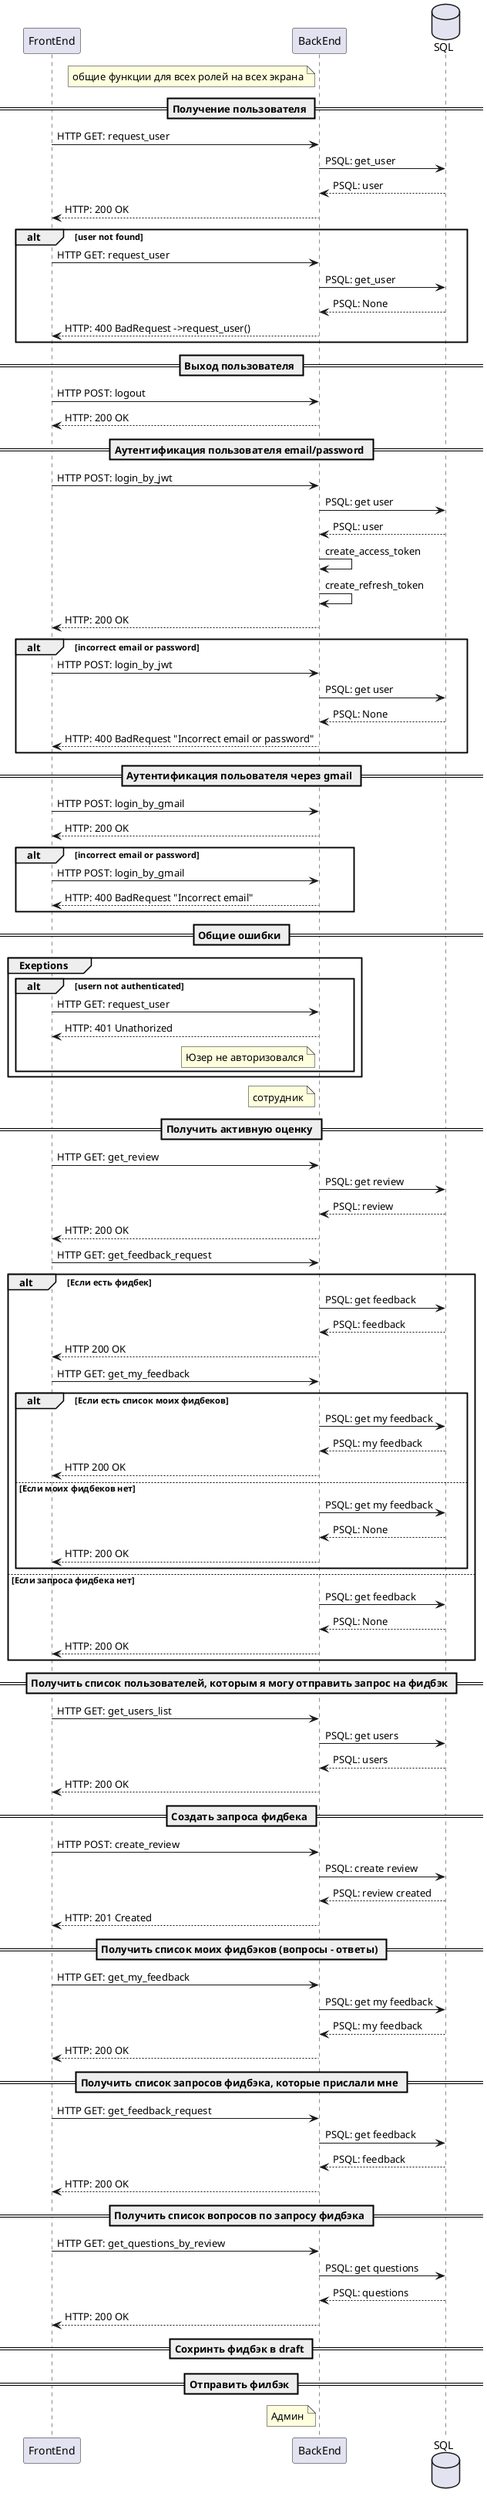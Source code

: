 @startuml
participant FrontEnd
participant BackEnd
database SQL


note left BackEnd: общие функции для всех ролей на всех экрана
== Получение пользователя ==
FrontEnd -> BackEnd: HTTP GET: request_user
BackEnd -> SQL: PSQL: get_user
SQL --> BackEnd: PSQL: user
BackEnd --> FrontEnd: HTTP: 200 OK

alt user not found
    FrontEnd -> BackEnd: HTTP GET: request_user
    BackEnd -> SQL: PSQL: get_user
    SQL --> BackEnd: PSQL: None
    BackEnd --> FrontEnd: HTTP: 400 BadRequest ->request_user()
end

== Выход пользователя ==
FrontEnd -> BackEnd: HTTP POST: logout
BackEnd --> FrontEnd: HTTP: 200 OK
== Аутентификация пользователя email/password ==
FrontEnd -> BackEnd: HTTP POST: login_by_jwt
BackEnd -> SQL: PSQL: get user
SQL --> BackEnd: PSQL: user
BackEnd -> BackEnd: create_access_token
BackEnd -> BackEnd: create_refresh_token
BackEnd --> FrontEnd: HTTP: 200 OK
alt incorrect email or password
FrontEnd -> BackEnd: HTTP POST: login_by_jwt
BackEnd -> SQL: PSQL: get user
SQL --> BackEnd: PSQL: None
BackEnd --> FrontEnd: HTTP: 400 BadRequest "Incorrect email or password"
end
== Аутентификация польователя через gmail == 
FrontEnd -> BackEnd: HTTP POST: login_by_gmail
BackEnd --> FrontEnd: HTTP: 200 OK
alt incorrect email or password
FrontEnd -> BackEnd: HTTP POST: login_by_gmail
BackEnd --> FrontEnd: HTTP: 400 BadRequest "Incorrect email"
end


== Общие ошибки == 
group Exeptions
alt usern not authenticated
    FrontEnd -> BackEnd: HTTP GET: request_user
    BackEnd --> FrontEnd: HTTP: 401 Unathorized
    note left BackEnd: Юзер не авторизовался
end
end

note left BackEnd: сотрудник
== Получить активную оценку ==

FrontEnd -> BackEnd: HTTP GET: get_review
BackEnd -> SQL: PSQL: get review
SQL --> BackEnd: PSQL: review
BackEnd --> FrontEnd: HTTP: 200 OK
FrontEnd -> BackEnd: HTTP GET: get_feedback_request

alt Если есть фидбек
BackEnd -> SQL: PSQL: get feedback
SQL --> BackEnd: PSQL: feedback
BackEnd --> FrontEnd: HTTP 200 OK
FrontEnd -> BackEnd: HTTP GET: get_my_feedback
alt Если есть список моих фидбеков
BackEnd -> SQL: PSQL: get my feedback
SQL --> BackEnd: PSQL: my feedback
BackEnd --> FrontEnd: HTTP 200 OK
else Если моих фидбеков нет
BackEnd -> SQL: PSQL: get my feedback
SQL --> BackEnd: PSQL: None
BackEnd --> FrontEnd: HTTP: 200 OK
end

else Если запроса фидбека нет
BackEnd -> SQL: PSQL: get feedback
SQL --> BackEnd: PSQL: None
BackEnd --> FrontEnd: HTTP: 200 OK
end

== Получить список пользователей, которым я могу отправить запрос на фидбэк == 
FrontEnd ->  BackEnd: HTTP GET: get_users_list 
BackEnd -> SQL: PSQL: get users
SQL --> BackEnd: PSQL: users
BackEnd --> FrontEnd: HTTP: 200 OK

== Создать запроса фидбека ==
FrontEnd -> BackEnd: HTTP POST: create_review
BackEnd -> SQL: PSQL: create review
SQL --> BackEnd: PSQL: review created
BackEnd --> FrontEnd: HTTP: 201 Created

== Получить список моих фидбэков (вопросы - ответы) ==
FrontEnd -> BackEnd: HTTP GET: get_my_feedback
BackEnd -> SQL: PSQL: get my feedback
SQL --> BackEnd: PSQL: my feedback
BackEnd --> FrontEnd: HTTP: 200 OK

== Получить список запросов фидбэка, которые прислали мне ==
FrontEnd -> BackEnd: HTTP GET: get_feedback_request
BackEnd -> SQL: PSQL: get feedback
SQL --> BackEnd: PSQL: feedback
BackEnd --> FrontEnd: HTTP: 200 OK

== Получить список вопросов по запросу фидбэка == 
FrontEnd -> BackEnd: HTTP GET: get_questions_by_review
BackEnd -> SQL: PSQL: get questions
SQL --> BackEnd: PSQL: questions
BackEnd --> FrontEnd: HTTP: 200 OK

== Сохринть фидбэк в draft == 

== Отправить филбэк == 

note left BackEnd: Админ
@enduml